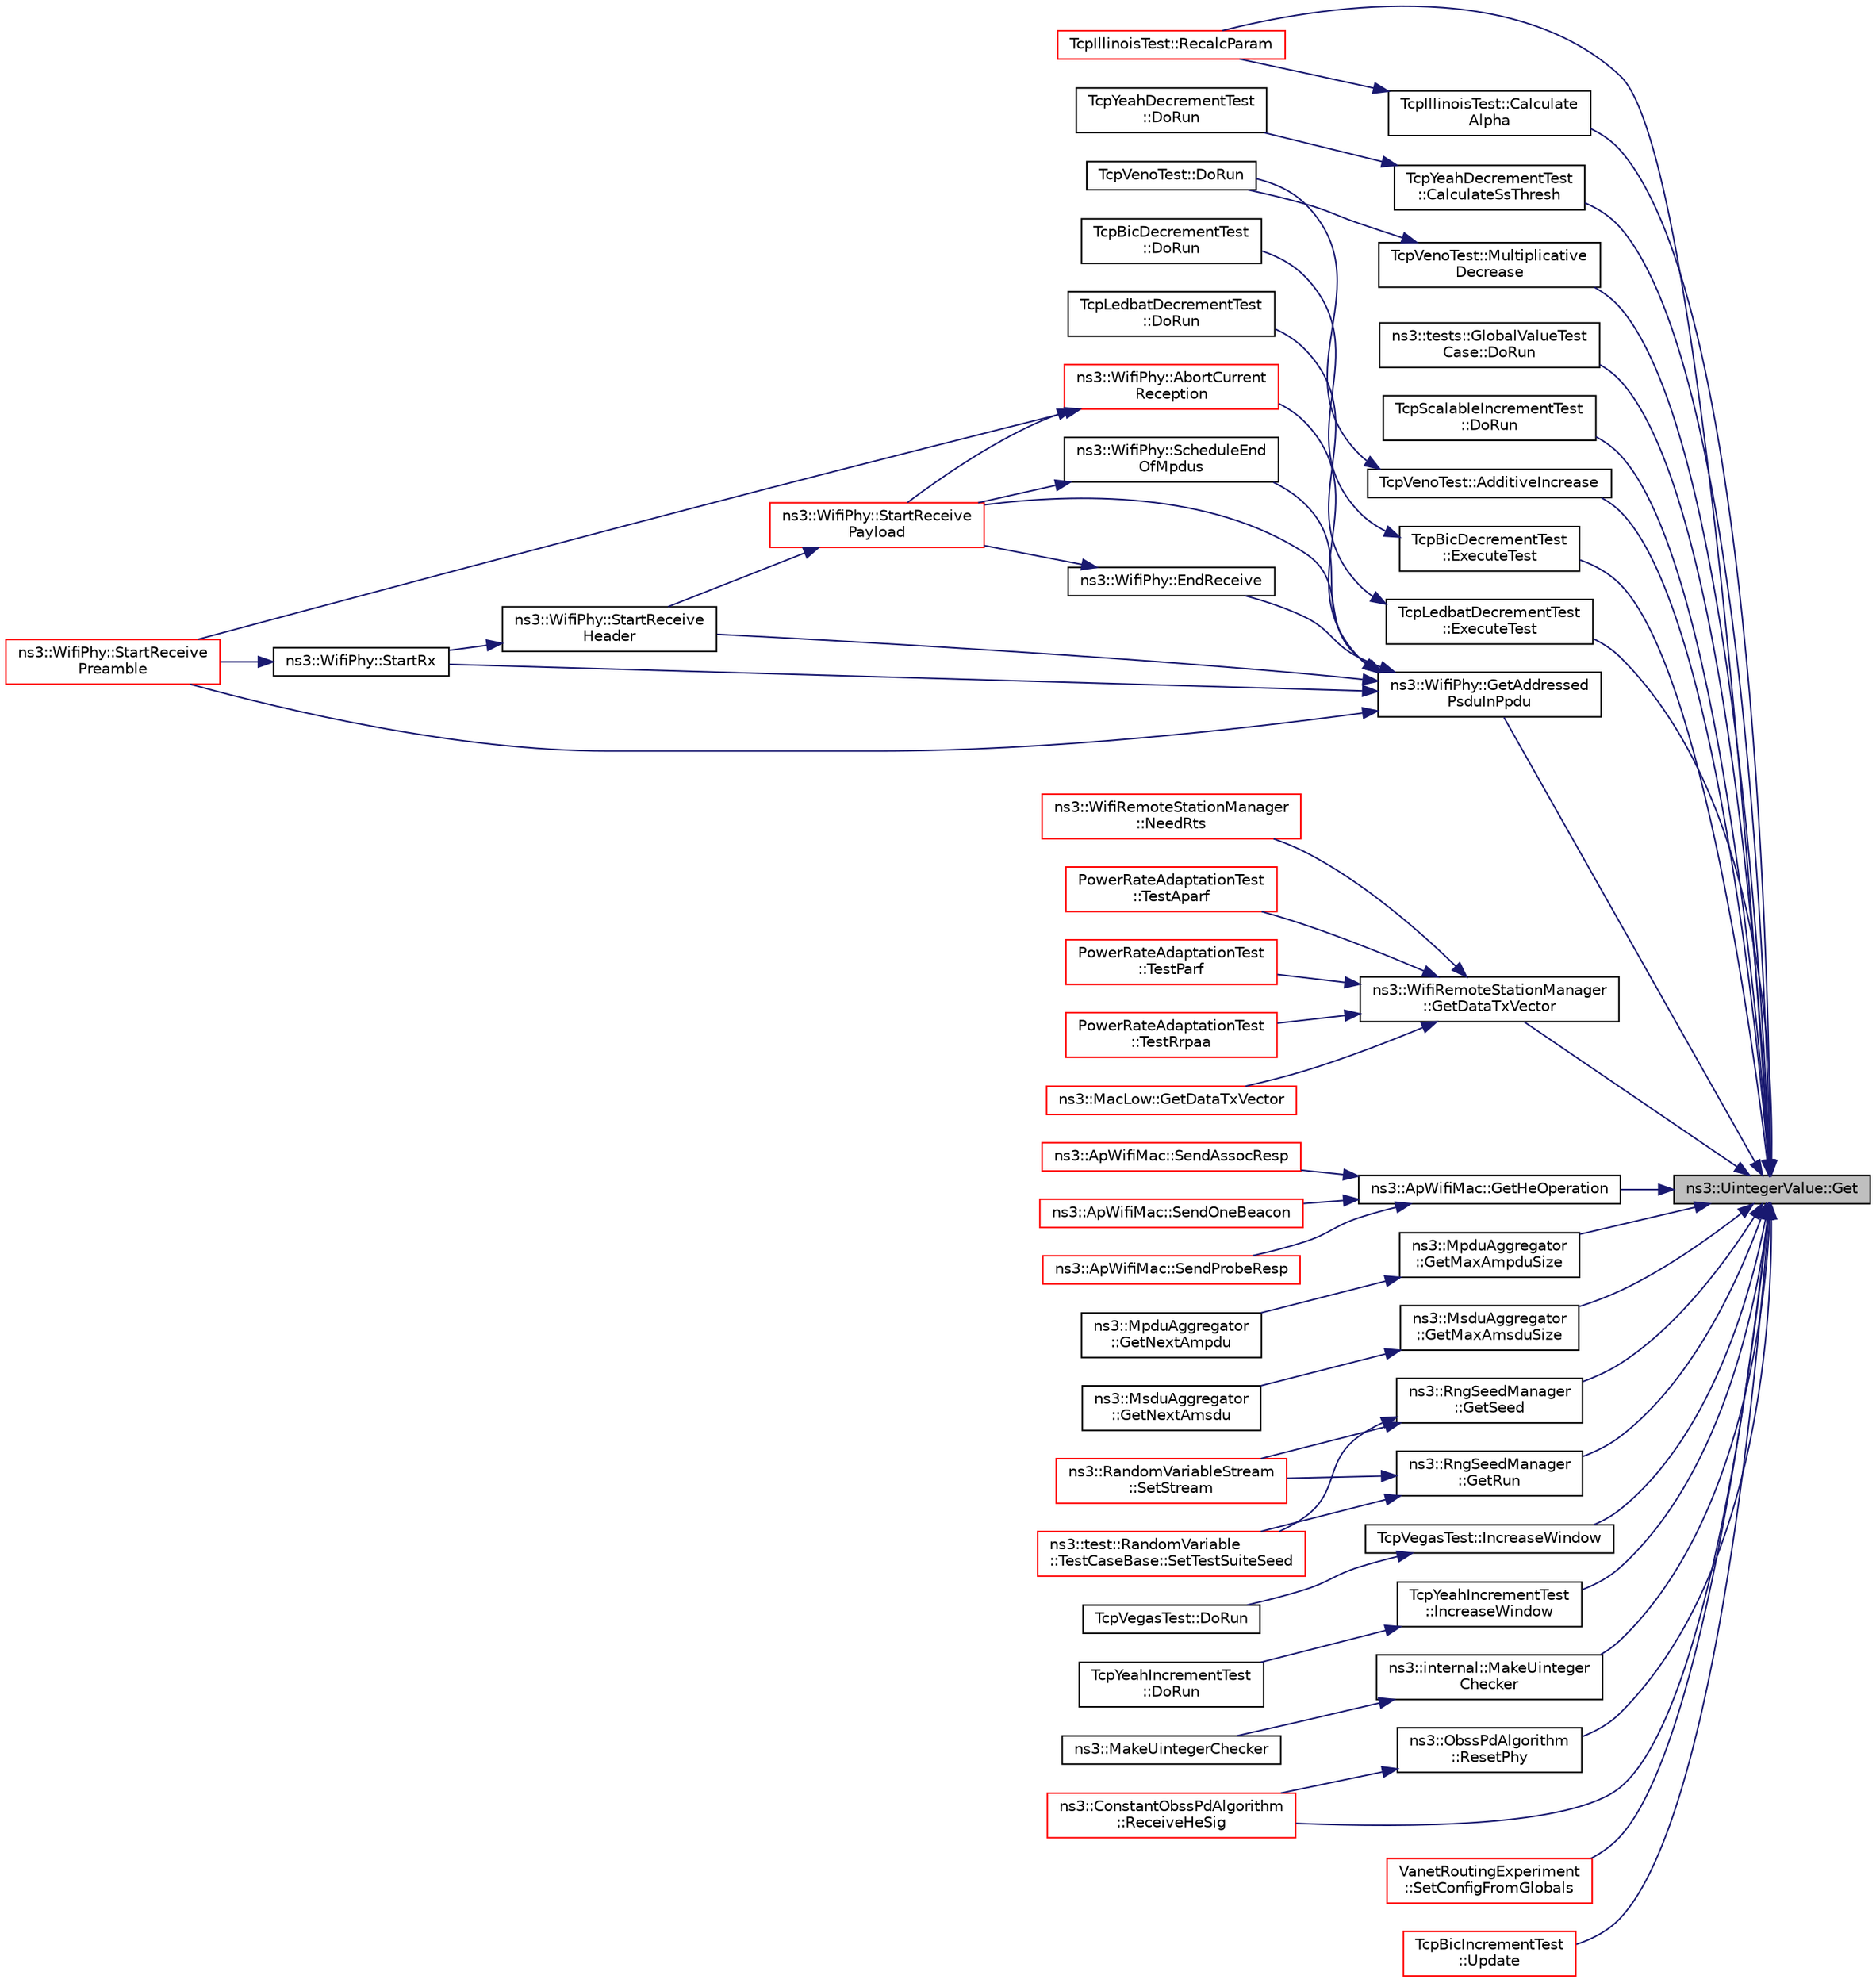 digraph "ns3::UintegerValue::Get"
{
 // LATEX_PDF_SIZE
  edge [fontname="Helvetica",fontsize="10",labelfontname="Helvetica",labelfontsize="10"];
  node [fontname="Helvetica",fontsize="10",shape=record];
  rankdir="RL";
  Node1 [label="ns3::UintegerValue::Get",height=0.2,width=0.4,color="black", fillcolor="grey75", style="filled", fontcolor="black",tooltip=" "];
  Node1 -> Node2 [dir="back",color="midnightblue",fontsize="10",style="solid",fontname="Helvetica"];
  Node2 [label="TcpVenoTest::AdditiveIncrease",height=0.2,width=0.4,color="black", fillcolor="white", style="filled",URL="$class_tcp_veno_test.html#afbbb437669e6d13a95e0de8c0e8a79b0",tooltip="TCP Veno additive increase formula."];
  Node2 -> Node3 [dir="back",color="midnightblue",fontsize="10",style="solid",fontname="Helvetica"];
  Node3 [label="TcpVenoTest::DoRun",height=0.2,width=0.4,color="black", fillcolor="white", style="filled",URL="$class_tcp_veno_test.html#ac9a8c938515295419b597b999c724100",tooltip="Implementation to actually run this TestCase."];
  Node1 -> Node4 [dir="back",color="midnightblue",fontsize="10",style="solid",fontname="Helvetica"];
  Node4 [label="TcpIllinoisTest::Calculate\lAlpha",height=0.2,width=0.4,color="black", fillcolor="white", style="filled",URL="$class_tcp_illinois_test.html#a268dc2c39fcfc617ad967b5762e4f235",tooltip="Calculate the TCP Illinois alpha param."];
  Node4 -> Node5 [dir="back",color="midnightblue",fontsize="10",style="solid",fontname="Helvetica"];
  Node5 [label="TcpIllinoisTest::RecalcParam",height=0.2,width=0.4,color="red", fillcolor="white", style="filled",URL="$class_tcp_illinois_test.html#a3f3db45f9efc88dd60146c6f3dd02be0",tooltip="Recalculate the internal TCP Illinois params."];
  Node1 -> Node8 [dir="back",color="midnightblue",fontsize="10",style="solid",fontname="Helvetica"];
  Node8 [label="TcpYeahDecrementTest\l::CalculateSsThresh",height=0.2,width=0.4,color="black", fillcolor="white", style="filled",URL="$class_tcp_yeah_decrement_test.html#ac718766c0cb1a19751cf1e4ad88f7d85",tooltip="Calculate the Slow Start threshold."];
  Node8 -> Node9 [dir="back",color="midnightblue",fontsize="10",style="solid",fontname="Helvetica"];
  Node9 [label="TcpYeahDecrementTest\l::DoRun",height=0.2,width=0.4,color="black", fillcolor="white", style="filled",URL="$class_tcp_yeah_decrement_test.html#a699fd95f30a62b6570bce1a2d60780b3",tooltip="Implementation to actually run this TestCase."];
  Node1 -> Node10 [dir="back",color="midnightblue",fontsize="10",style="solid",fontname="Helvetica"];
  Node10 [label="ns3::tests::GlobalValueTest\lCase::DoRun",height=0.2,width=0.4,color="black", fillcolor="white", style="filled",URL="$classns3_1_1tests_1_1_global_value_test_case.html#a20c519f4c1bef831ac0666a1b9051fae",tooltip="Implementation to actually run this TestCase."];
  Node1 -> Node11 [dir="back",color="midnightblue",fontsize="10",style="solid",fontname="Helvetica"];
  Node11 [label="TcpScalableIncrementTest\l::DoRun",height=0.2,width=0.4,color="black", fillcolor="white", style="filled",URL="$class_tcp_scalable_increment_test.html#adcf9cbca755cffbba599bc635bbfe1d8",tooltip="Implementation to actually run this TestCase."];
  Node1 -> Node12 [dir="back",color="midnightblue",fontsize="10",style="solid",fontname="Helvetica"];
  Node12 [label="TcpBicDecrementTest\l::ExecuteTest",height=0.2,width=0.4,color="black", fillcolor="white", style="filled",URL="$class_tcp_bic_decrement_test.html#ac43685ed144fb8439ad966e912d25248",tooltip="Execute the test."];
  Node12 -> Node13 [dir="back",color="midnightblue",fontsize="10",style="solid",fontname="Helvetica"];
  Node13 [label="TcpBicDecrementTest\l::DoRun",height=0.2,width=0.4,color="black", fillcolor="white", style="filled",URL="$class_tcp_bic_decrement_test.html#ac402ffc36b63361b8abd4935d043f48d",tooltip="Implementation to actually run this TestCase."];
  Node1 -> Node14 [dir="back",color="midnightblue",fontsize="10",style="solid",fontname="Helvetica"];
  Node14 [label="TcpLedbatDecrementTest\l::ExecuteTest",height=0.2,width=0.4,color="black", fillcolor="white", style="filled",URL="$class_tcp_ledbat_decrement_test.html#a6c33fcfc3f71942ffc0b987f8d685f8d",tooltip="Execute the test."];
  Node14 -> Node15 [dir="back",color="midnightblue",fontsize="10",style="solid",fontname="Helvetica"];
  Node15 [label="TcpLedbatDecrementTest\l::DoRun",height=0.2,width=0.4,color="black", fillcolor="white", style="filled",URL="$class_tcp_ledbat_decrement_test.html#a33081c7ce4c6639ba598e79cf2d7e19f",tooltip="Implementation to actually run this TestCase."];
  Node1 -> Node16 [dir="back",color="midnightblue",fontsize="10",style="solid",fontname="Helvetica"];
  Node16 [label="ns3::WifiPhy::GetAddressed\lPsduInPpdu",height=0.2,width=0.4,color="black", fillcolor="white", style="filled",URL="$classns3_1_1_wifi_phy.html#a1f8556187bd0e7680a013cab7dc67346",tooltip="Get the PSDU addressed to that PHY in a PPDU (useful for MU PPDU)."];
  Node16 -> Node17 [dir="back",color="midnightblue",fontsize="10",style="solid",fontname="Helvetica"];
  Node17 [label="ns3::WifiPhy::AbortCurrent\lReception",height=0.2,width=0.4,color="red", fillcolor="white", style="filled",URL="$classns3_1_1_wifi_phy.html#a4729f4a5f331978f9b70880a81feaa3b",tooltip="Due to newly arrived signal, the current reception cannot be continued and has to be aborted."];
  Node17 -> Node44 [dir="back",color="midnightblue",fontsize="10",style="solid",fontname="Helvetica"];
  Node44 [label="ns3::WifiPhy::StartReceive\lPayload",height=0.2,width=0.4,color="red", fillcolor="white", style="filled",URL="$classns3_1_1_wifi_phy.html#a613c3092a7f6f1dc2d815a4d2de989fa",tooltip="Start receiving the PSDU (i.e."];
  Node44 -> Node19 [dir="back",color="midnightblue",fontsize="10",style="solid",fontname="Helvetica"];
  Node19 [label="ns3::WifiPhy::StartReceive\lHeader",height=0.2,width=0.4,color="black", fillcolor="white", style="filled",URL="$classns3_1_1_wifi_phy.html#aa7bcb29f6ad8b8280792fc83a25f8eac",tooltip="Start receiving the PHY header of a PPDU (i.e."];
  Node19 -> Node20 [dir="back",color="midnightblue",fontsize="10",style="solid",fontname="Helvetica"];
  Node20 [label="ns3::WifiPhy::StartRx",height=0.2,width=0.4,color="black", fillcolor="white", style="filled",URL="$classns3_1_1_wifi_phy.html#aa648c638c7142f2b3ab902b428710290",tooltip="Starting receiving the PPDU after having detected the medium is idle or after a reception switch."];
  Node20 -> Node21 [dir="back",color="midnightblue",fontsize="10",style="solid",fontname="Helvetica"];
  Node21 [label="ns3::WifiPhy::StartReceive\lPreamble",height=0.2,width=0.4,color="red", fillcolor="white", style="filled",URL="$classns3_1_1_wifi_phy.html#af931f42dfd80e57d56822a021b13f9a7",tooltip="Start receiving the PHY preamble of a PPDU (i.e."];
  Node17 -> Node21 [dir="back",color="midnightblue",fontsize="10",style="solid",fontname="Helvetica"];
  Node16 -> Node45 [dir="back",color="midnightblue",fontsize="10",style="solid",fontname="Helvetica"];
  Node45 [label="ns3::WifiPhy::EndReceive",height=0.2,width=0.4,color="black", fillcolor="white", style="filled",URL="$classns3_1_1_wifi_phy.html#a0528e5f0ded822ff3df47b5146cb0484",tooltip="The last symbol of the PPDU has arrived."];
  Node45 -> Node44 [dir="back",color="midnightblue",fontsize="10",style="solid",fontname="Helvetica"];
  Node16 -> Node46 [dir="back",color="midnightblue",fontsize="10",style="solid",fontname="Helvetica"];
  Node46 [label="ns3::WifiPhy::ScheduleEnd\lOfMpdus",height=0.2,width=0.4,color="black", fillcolor="white", style="filled",URL="$classns3_1_1_wifi_phy.html#a2f2d338a875de35148a213a6bea1337d",tooltip="Schedule end of MPDUs events."];
  Node46 -> Node44 [dir="back",color="midnightblue",fontsize="10",style="solid",fontname="Helvetica"];
  Node16 -> Node19 [dir="back",color="midnightblue",fontsize="10",style="solid",fontname="Helvetica"];
  Node16 -> Node44 [dir="back",color="midnightblue",fontsize="10",style="solid",fontname="Helvetica"];
  Node16 -> Node21 [dir="back",color="midnightblue",fontsize="10",style="solid",fontname="Helvetica"];
  Node16 -> Node20 [dir="back",color="midnightblue",fontsize="10",style="solid",fontname="Helvetica"];
  Node1 -> Node47 [dir="back",color="midnightblue",fontsize="10",style="solid",fontname="Helvetica"];
  Node47 [label="ns3::WifiRemoteStationManager\l::GetDataTxVector",height=0.2,width=0.4,color="black", fillcolor="white", style="filled",URL="$classns3_1_1_wifi_remote_station_manager.html#a694863b2c3093952b2629e5a2d341a75",tooltip=" "];
  Node47 -> Node48 [dir="back",color="midnightblue",fontsize="10",style="solid",fontname="Helvetica"];
  Node48 [label="ns3::MacLow::GetDataTxVector",height=0.2,width=0.4,color="red", fillcolor="white", style="filled",URL="$classns3_1_1_mac_low.html#aeb3a8ccdb7a068b7ee69d507a66a1b60",tooltip="Return a TXVECTOR for the Data frame given the destination."];
  Node47 -> Node57 [dir="back",color="midnightblue",fontsize="10",style="solid",fontname="Helvetica"];
  Node57 [label="ns3::WifiRemoteStationManager\l::NeedRts",height=0.2,width=0.4,color="red", fillcolor="white", style="filled",URL="$classns3_1_1_wifi_remote_station_manager.html#a39ace4bf721e87a345bcd650f990ae3c",tooltip=" "];
  Node47 -> Node158 [dir="back",color="midnightblue",fontsize="10",style="solid",fontname="Helvetica"];
  Node158 [label="PowerRateAdaptationTest\l::TestAparf",height=0.2,width=0.4,color="red", fillcolor="white", style="filled",URL="$class_power_rate_adaptation_test.html#a3c3954526cb787125fea4c50cfe76174",tooltip="Test aparf function."];
  Node47 -> Node160 [dir="back",color="midnightblue",fontsize="10",style="solid",fontname="Helvetica"];
  Node160 [label="PowerRateAdaptationTest\l::TestParf",height=0.2,width=0.4,color="red", fillcolor="white", style="filled",URL="$class_power_rate_adaptation_test.html#a06db52c180644f3b961de054c41f2115",tooltip="Test parf function."];
  Node47 -> Node161 [dir="back",color="midnightblue",fontsize="10",style="solid",fontname="Helvetica"];
  Node161 [label="PowerRateAdaptationTest\l::TestRrpaa",height=0.2,width=0.4,color="red", fillcolor="white", style="filled",URL="$class_power_rate_adaptation_test.html#af0e5f044ed9bdf20dc203926ff8677b4",tooltip="Test rrpaa function."];
  Node1 -> Node162 [dir="back",color="midnightblue",fontsize="10",style="solid",fontname="Helvetica"];
  Node162 [label="ns3::ApWifiMac::GetHeOperation",height=0.2,width=0.4,color="black", fillcolor="white", style="filled",URL="$classns3_1_1_ap_wifi_mac.html#a2233fc475fba1af0bce238d3a89554f0",tooltip="Return the HE operation of the current AP."];
  Node162 -> Node144 [dir="back",color="midnightblue",fontsize="10",style="solid",fontname="Helvetica"];
  Node144 [label="ns3::ApWifiMac::SendAssocResp",height=0.2,width=0.4,color="red", fillcolor="white", style="filled",URL="$classns3_1_1_ap_wifi_mac.html#ad7fef463a6076916fa1f5a989e56f13d",tooltip="Forward an association or a reassociation response packet to the DCF."];
  Node162 -> Node150 [dir="back",color="midnightblue",fontsize="10",style="solid",fontname="Helvetica"];
  Node150 [label="ns3::ApWifiMac::SendOneBeacon",height=0.2,width=0.4,color="red", fillcolor="white", style="filled",URL="$classns3_1_1_ap_wifi_mac.html#a6c8cbc0fc95f3eaf4840d4ffcf78fac5",tooltip="Forward a beacon packet to the beacon special DCF."];
  Node162 -> Node155 [dir="back",color="midnightblue",fontsize="10",style="solid",fontname="Helvetica"];
  Node155 [label="ns3::ApWifiMac::SendProbeResp",height=0.2,width=0.4,color="red", fillcolor="white", style="filled",URL="$classns3_1_1_ap_wifi_mac.html#a0a9fcbd87326c5c56644deb3504038df",tooltip="Forward a probe response packet to the DCF."];
  Node1 -> Node163 [dir="back",color="midnightblue",fontsize="10",style="solid",fontname="Helvetica"];
  Node163 [label="ns3::MpduAggregator\l::GetMaxAmpduSize",height=0.2,width=0.4,color="black", fillcolor="white", style="filled",URL="$classns3_1_1_mpdu_aggregator.html#a84b1f40c9e85e1442380e5b4968b9adb",tooltip="Determine the maximum size for an A-MPDU of the given TID that can be sent to the given receiver when..."];
  Node163 -> Node164 [dir="back",color="midnightblue",fontsize="10",style="solid",fontname="Helvetica"];
  Node164 [label="ns3::MpduAggregator\l::GetNextAmpdu",height=0.2,width=0.4,color="black", fillcolor="white", style="filled",URL="$classns3_1_1_mpdu_aggregator.html#abe47e62b7e26e62857688bf2a1bf537b",tooltip="Attempt to aggregate other MPDUs to the given MPDU, while meeting the following constraints:"];
  Node1 -> Node165 [dir="back",color="midnightblue",fontsize="10",style="solid",fontname="Helvetica"];
  Node165 [label="ns3::MsduAggregator\l::GetMaxAmsduSize",height=0.2,width=0.4,color="black", fillcolor="white", style="filled",URL="$classns3_1_1_msdu_aggregator.html#a0faf4a36c98a0357d291a2cc443055d1",tooltip="Determine the maximum size for an A-MSDU of the given TID that can be sent to the given receiver when..."];
  Node165 -> Node166 [dir="back",color="midnightblue",fontsize="10",style="solid",fontname="Helvetica"];
  Node166 [label="ns3::MsduAggregator\l::GetNextAmsdu",height=0.2,width=0.4,color="black", fillcolor="white", style="filled",URL="$classns3_1_1_msdu_aggregator.html#ad210c7c793b3d86da1b1f63c799c01c6",tooltip="Dequeue MSDUs to be transmitted to a given station and belonging to a given TID from the correspondin..."];
  Node1 -> Node167 [dir="back",color="midnightblue",fontsize="10",style="solid",fontname="Helvetica"];
  Node167 [label="ns3::RngSeedManager\l::GetRun",height=0.2,width=0.4,color="black", fillcolor="white", style="filled",URL="$classns3_1_1_rng_seed_manager.html#afaf1b845d2523df05ca341a930de24b3",tooltip="Get the current run number."];
  Node167 -> Node168 [dir="back",color="midnightblue",fontsize="10",style="solid",fontname="Helvetica"];
  Node168 [label="ns3::RandomVariableStream\l::SetStream",height=0.2,width=0.4,color="red", fillcolor="white", style="filled",URL="$classns3_1_1_random_variable_stream.html#add11aaf975607746b7e271d300659a94",tooltip="Specifies the stream number for the RngStream."];
  Node167 -> Node276 [dir="back",color="midnightblue",fontsize="10",style="solid",fontname="Helvetica"];
  Node276 [label="ns3::test::RandomVariable\l::TestCaseBase::SetTestSuiteSeed",height=0.2,width=0.4,color="red", fillcolor="white", style="filled",URL="$classns3_1_1test_1_1_random_variable_1_1_test_case_base.html#a9dadb0945f5a8eb9fbd3af08bd87c689",tooltip="Set the seed used for this test suite."];
  Node1 -> Node303 [dir="back",color="midnightblue",fontsize="10",style="solid",fontname="Helvetica"];
  Node303 [label="ns3::RngSeedManager\l::GetSeed",height=0.2,width=0.4,color="black", fillcolor="white", style="filled",URL="$classns3_1_1_rng_seed_manager.html#a09f2d185f02aac599cd5a244c4b73ba5",tooltip="Get the current seed value which will be used by all subsequently instantiated RandomVariableStream o..."];
  Node303 -> Node168 [dir="back",color="midnightblue",fontsize="10",style="solid",fontname="Helvetica"];
  Node303 -> Node276 [dir="back",color="midnightblue",fontsize="10",style="solid",fontname="Helvetica"];
  Node1 -> Node304 [dir="back",color="midnightblue",fontsize="10",style="solid",fontname="Helvetica"];
  Node304 [label="TcpVegasTest::IncreaseWindow",height=0.2,width=0.4,color="black", fillcolor="white", style="filled",URL="$class_tcp_vegas_test.html#a87d311143a7c0f4d91624641965b1ced",tooltip="Increases the TCP window."];
  Node304 -> Node305 [dir="back",color="midnightblue",fontsize="10",style="solid",fontname="Helvetica"];
  Node305 [label="TcpVegasTest::DoRun",height=0.2,width=0.4,color="black", fillcolor="white", style="filled",URL="$class_tcp_vegas_test.html#a00eaa735d1666ec15d51ad98cf584087",tooltip="Implementation to actually run this TestCase."];
  Node1 -> Node306 [dir="back",color="midnightblue",fontsize="10",style="solid",fontname="Helvetica"];
  Node306 [label="TcpYeahIncrementTest\l::IncreaseWindow",height=0.2,width=0.4,color="black", fillcolor="white", style="filled",URL="$class_tcp_yeah_increment_test.html#a09968ca2fd878753b5cf736c1d918076",tooltip="Increases the TCP window."];
  Node306 -> Node307 [dir="back",color="midnightblue",fontsize="10",style="solid",fontname="Helvetica"];
  Node307 [label="TcpYeahIncrementTest\l::DoRun",height=0.2,width=0.4,color="black", fillcolor="white", style="filled",URL="$class_tcp_yeah_increment_test.html#a8100d996b7210a1476e34eed2781800a",tooltip="Implementation to actually run this TestCase."];
  Node1 -> Node308 [dir="back",color="midnightblue",fontsize="10",style="solid",fontname="Helvetica"];
  Node308 [label="ns3::internal::MakeUinteger\lChecker",height=0.2,width=0.4,color="black", fillcolor="white", style="filled",URL="$group__attribute___uinteger.html#ga4b15bd1dbc7f165db34704f333c6b005",tooltip="Make an Uinteger attribute checker with embedded numeric type name."];
  Node308 -> Node309 [dir="back",color="midnightblue",fontsize="10",style="solid",fontname="Helvetica"];
  Node309 [label="ns3::MakeUintegerChecker",height=0.2,width=0.4,color="black", fillcolor="white", style="filled",URL="$group__attribute___uinteger.html#gafa851cd0e49b5c335d66bdea7984fcd8",tooltip=" "];
  Node1 -> Node310 [dir="back",color="midnightblue",fontsize="10",style="solid",fontname="Helvetica"];
  Node310 [label="TcpVenoTest::Multiplicative\lDecrease",height=0.2,width=0.4,color="black", fillcolor="white", style="filled",URL="$class_tcp_veno_test.html#a6c6251834e1354841c6e68dd82bbdc8c",tooltip="TCP Veno multiplicative decrease formula."];
  Node310 -> Node3 [dir="back",color="midnightblue",fontsize="10",style="solid",fontname="Helvetica"];
  Node1 -> Node5 [dir="back",color="midnightblue",fontsize="10",style="solid",fontname="Helvetica"];
  Node1 -> Node311 [dir="back",color="midnightblue",fontsize="10",style="solid",fontname="Helvetica"];
  Node311 [label="ns3::ConstantObssPdAlgorithm\l::ReceiveHeSig",height=0.2,width=0.4,color="red", fillcolor="white", style="filled",URL="$classns3_1_1_constant_obss_pd_algorithm.html#aa1f4f2b2b3a3103fd4921d713ea7bf95",tooltip=" "];
  Node1 -> Node313 [dir="back",color="midnightblue",fontsize="10",style="solid",fontname="Helvetica"];
  Node313 [label="ns3::ObssPdAlgorithm\l::ResetPhy",height=0.2,width=0.4,color="black", fillcolor="white", style="filled",URL="$classns3_1_1_obss_pd_algorithm.html#aafbbfff7cb82663d1181073a88dcc777",tooltip="Reset PHY to IDLE."];
  Node313 -> Node311 [dir="back",color="midnightblue",fontsize="10",style="solid",fontname="Helvetica"];
  Node1 -> Node314 [dir="back",color="midnightblue",fontsize="10",style="solid",fontname="Helvetica"];
  Node314 [label="VanetRoutingExperiment\l::SetConfigFromGlobals",height=0.2,width=0.4,color="red", fillcolor="white", style="filled",URL="$class_vanet_routing_experiment.html#ad5c3e299ed298366698f32684a84d4ec",tooltip="Set up configuration parameter from the global variables."];
  Node1 -> Node317 [dir="back",color="midnightblue",fontsize="10",style="solid",fontname="Helvetica"];
  Node317 [label="TcpBicIncrementTest\l::Update",height=0.2,width=0.4,color="red", fillcolor="white", style="filled",URL="$class_tcp_bic_increment_test.html#a321d4f8f0271fbb45b0105342c857d3c",tooltip="Update the TCP socket state."];
}
